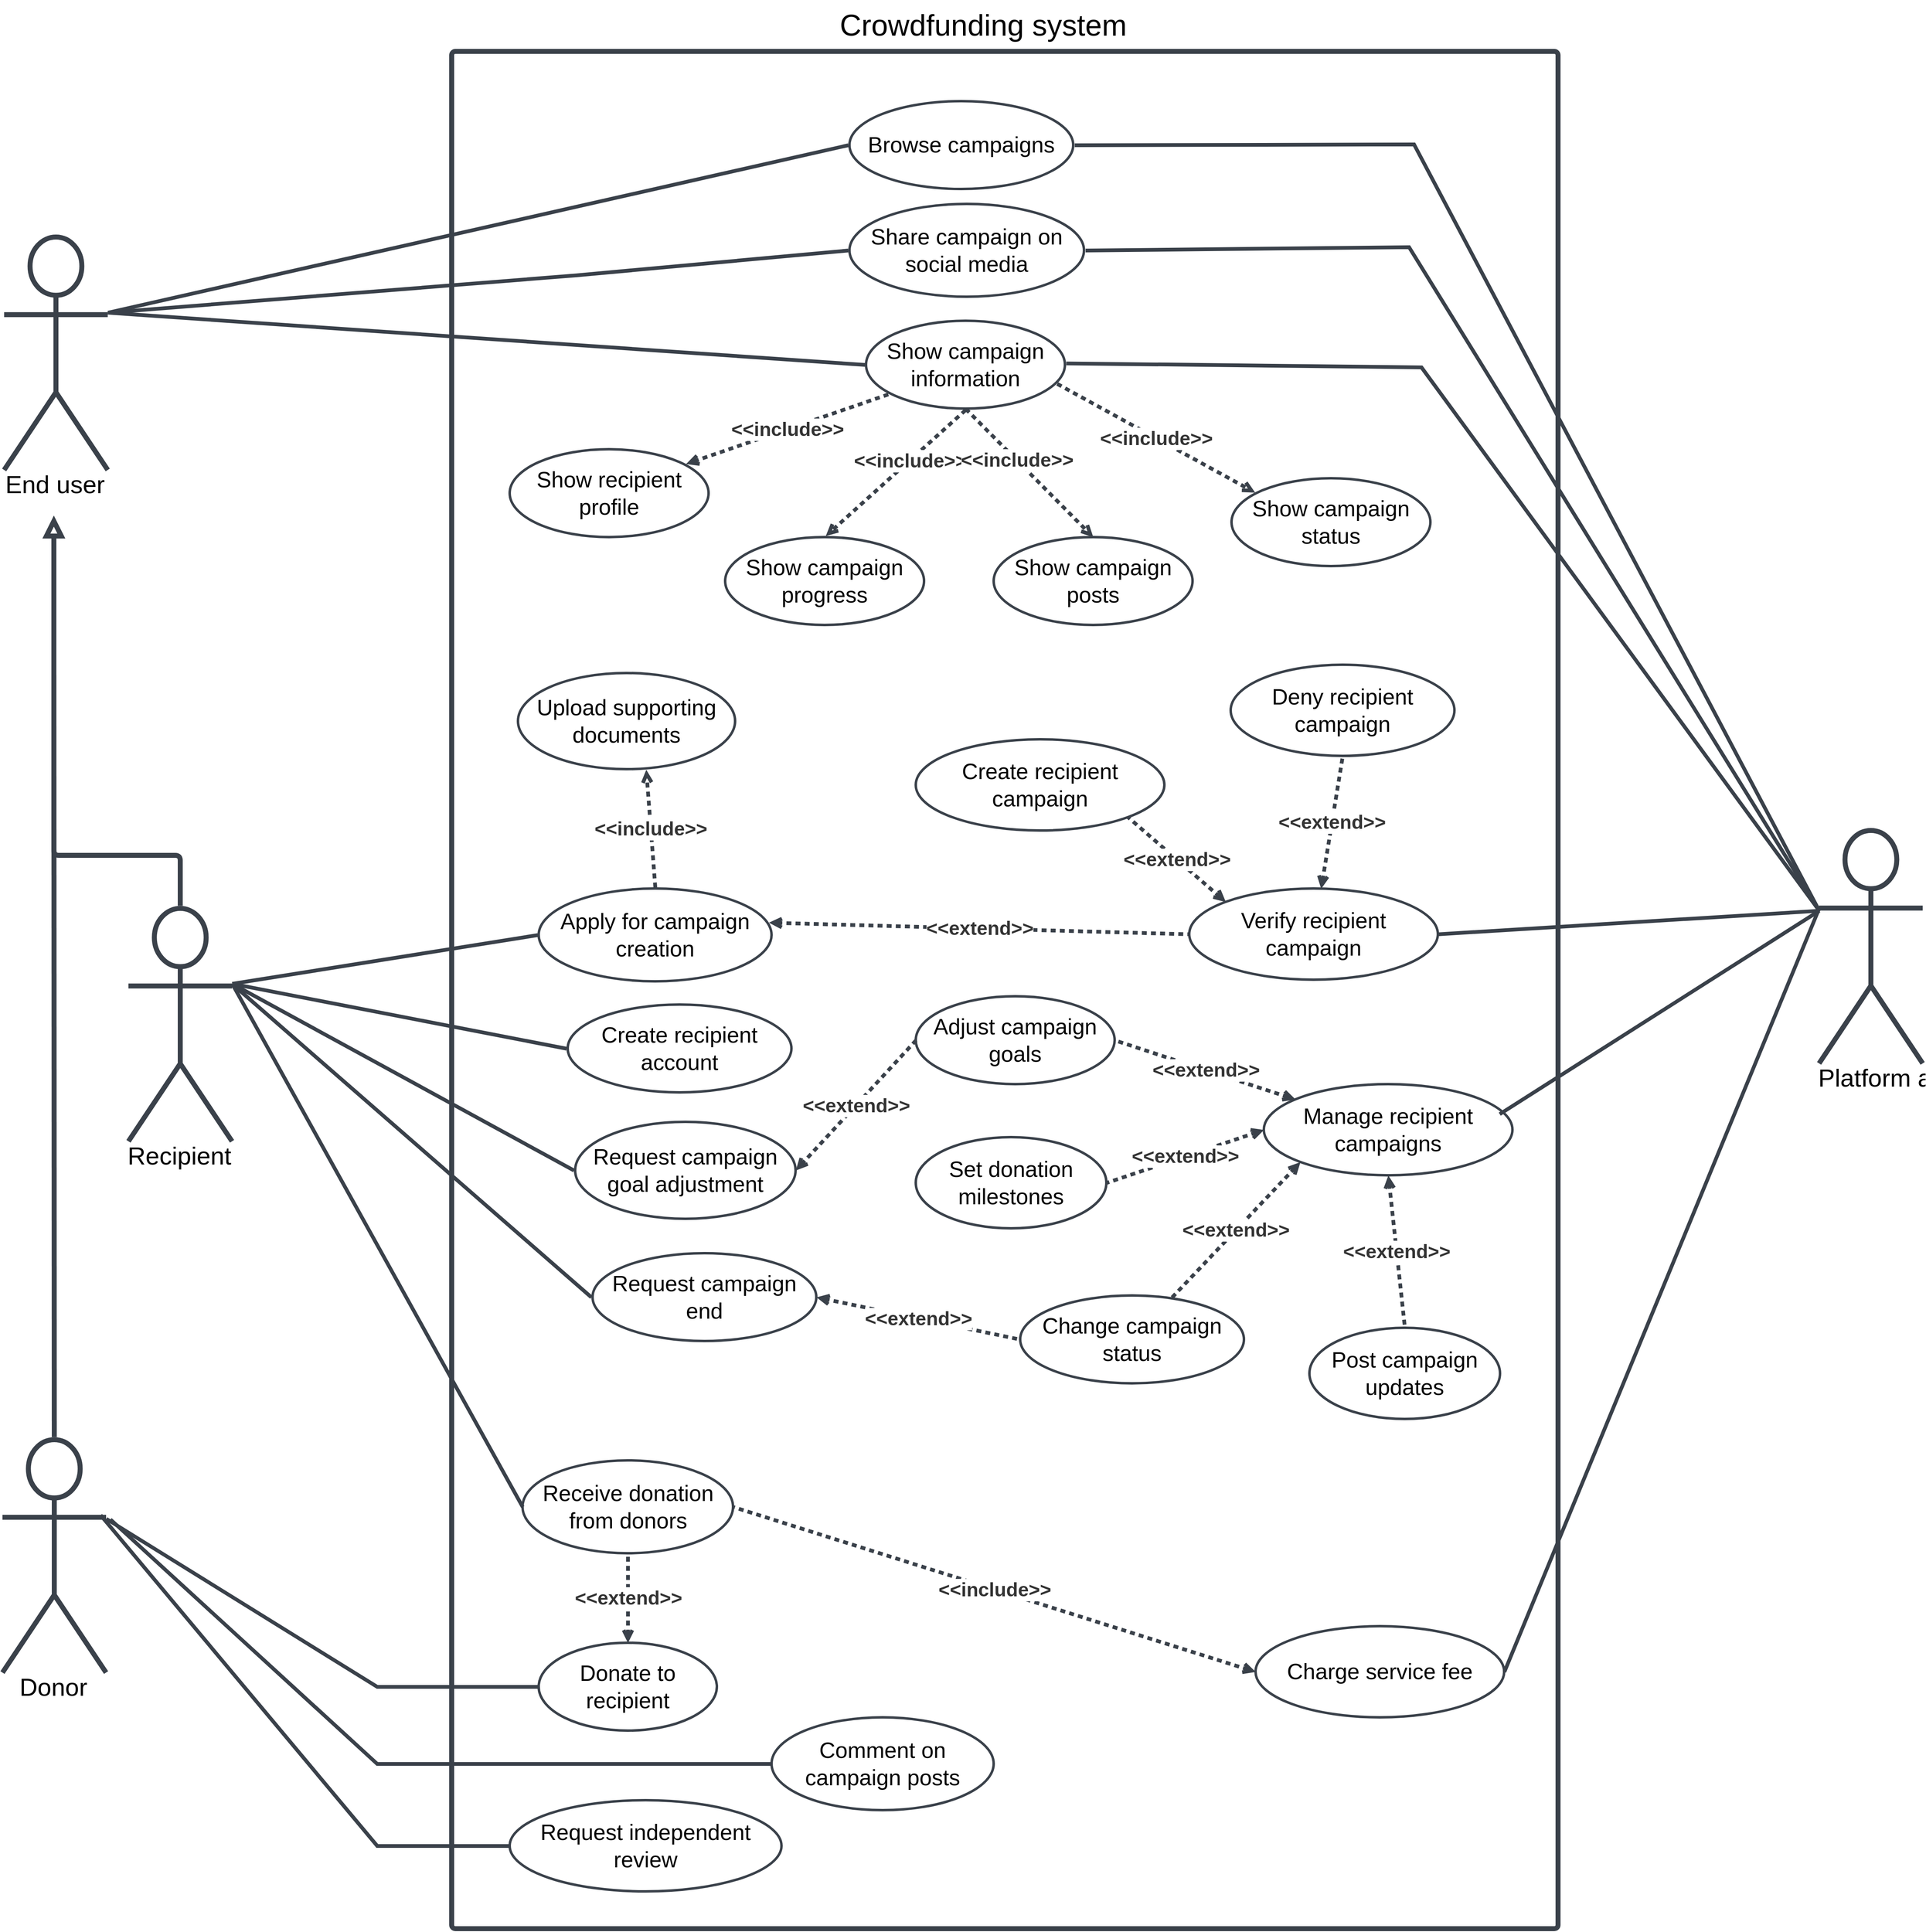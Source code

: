 <mxfile version="25.0.1">
  <diagram name="Page-1" id="mlBt718oroM3iFTO48tE">
    <mxGraphModel dx="2887" dy="5886" grid="1" gridSize="10" guides="1" tooltips="1" connect="1" arrows="1" fold="1" page="1" pageScale="1" pageWidth="850" pageHeight="1100" math="0" shadow="0">
      <root>
        <mxCell id="0" />
        <mxCell id="1" parent="0" />
        <mxCell id="HiohPXEZzKrVTZNAdpPA-4" value="" style="html=1;overflow=block;blockSpacing=1;whiteSpace=wrap;container=1;pointerEvents=0;collapsible=0;recursiveResize=0;fontSize=40;spacing=0;strokeColor=#3a414a;strokeOpacity=100;fillOpacity=0;rounded=1;absoluteArcSize=1;arcSize=9;fillColor=#000000;strokeWidth=6;lucidId=vf_wCN5c-QK1;" parent="1" vertex="1">
          <mxGeometry x="390" y="-2250" width="1335" height="2265" as="geometry" />
        </mxCell>
        <mxCell id="HiohPXEZzKrVTZNAdpPA-26" value="Adjust campaign goals" style="html=1;overflow=block;blockSpacing=1;whiteSpace=wrap;ellipse;fontSize=26.7;spacing=3.8;strokeColor=#3a414a;strokeOpacity=100;fillOpacity=100;rounded=1;absoluteArcSize=1;arcSize=9;fillColor=#ffffff;strokeWidth=3;lucidId=4WexlhnXaa_o;" parent="HiohPXEZzKrVTZNAdpPA-4" vertex="1">
          <mxGeometry x="560" y="1140" width="240" height="106" as="geometry" />
        </mxCell>
        <mxCell id="HiohPXEZzKrVTZNAdpPA-21" value="Apply for campaign creation" style="html=1;overflow=block;blockSpacing=1;whiteSpace=wrap;ellipse;fontSize=26.7;spacing=3.8;strokeColor=#3a414a;strokeOpacity=100;fillOpacity=100;rounded=1;absoluteArcSize=1;arcSize=9;fillColor=#ffffff;strokeWidth=3;lucidId=0UexXaVD-pW4;" parent="HiohPXEZzKrVTZNAdpPA-4" vertex="1">
          <mxGeometry x="105" y="1010" width="281" height="112" as="geometry" />
        </mxCell>
        <mxCell id="HiohPXEZzKrVTZNAdpPA-35" value="" style="html=1;jettySize=18;whiteSpace=wrap;fontSize=13;strokeColor=#3a414a;strokeOpacity=100;dashed=1;fixDash=1;dashPattern=6 5;strokeWidth=4.5;rounded=0;startArrow=open;endArrow=none;exitX=0.988;exitY=0.366;exitPerimeter=0;lucidId=Eqfx6OLwEmcW;entryX=0;entryY=0.5;entryDx=0;entryDy=0;" parent="HiohPXEZzKrVTZNAdpPA-4" source="HiohPXEZzKrVTZNAdpPA-21" target="RDOZD4XtGrTmduCKfG26-4" edge="1">
          <mxGeometry width="100" height="100" relative="1" as="geometry">
            <Array as="points" />
            <mxPoint x="795" y="960" as="targetPoint" />
          </mxGeometry>
        </mxCell>
        <mxCell id="HiohPXEZzKrVTZNAdpPA-36" value="&amp;lt;&amp;lt;extend&amp;gt;&amp;gt;" style="text;html=1;resizable=0;labelBackgroundColor=default;align=center;verticalAlign=middle;fontStyle=1;fontColor=#333333;fontSize=23.3;" parent="HiohPXEZzKrVTZNAdpPA-35" vertex="1">
          <mxGeometry relative="1" as="geometry" />
        </mxCell>
        <mxCell id="HiohPXEZzKrVTZNAdpPA-51" value="Create recipient account" style="html=1;overflow=block;blockSpacing=1;whiteSpace=wrap;ellipse;fontSize=26.7;spacing=3.8;strokeColor=#3a414a;strokeOpacity=100;fillOpacity=100;rounded=1;absoluteArcSize=1;arcSize=9;fillColor=#ffffff;strokeWidth=3;lucidId=fWexwEg0DC2k;" parent="HiohPXEZzKrVTZNAdpPA-4" vertex="1">
          <mxGeometry x="140" y="1150" width="270" height="106" as="geometry" />
        </mxCell>
        <mxCell id="HiohPXEZzKrVTZNAdpPA-90" value="" style="html=1;jettySize=18;whiteSpace=wrap;fontSize=13;strokeColor=#3a414a;strokeOpacity=100;dashed=1;fixDash=1;dashPattern=6 5;strokeWidth=4.5;rounded=0;startArrow=open;endArrow=none;lucidId=Eqfx6OLwEmcW;entryX=1;entryY=0.5;entryDx=0;entryDy=0;" parent="HiohPXEZzKrVTZNAdpPA-4" source="RDOZD4XtGrTmduCKfG26-1" target="HiohPXEZzKrVTZNAdpPA-26" edge="1">
          <mxGeometry width="100" height="100" relative="1" as="geometry">
            <Array as="points" />
            <mxPoint x="820" y="1294" as="sourcePoint" />
            <mxPoint x="720" y="1170" as="targetPoint" />
          </mxGeometry>
        </mxCell>
        <mxCell id="HiohPXEZzKrVTZNAdpPA-91" value="&amp;lt;&amp;lt;extend&amp;gt;&amp;gt;" style="text;html=1;resizable=0;labelBackgroundColor=default;align=center;verticalAlign=middle;fontStyle=1;fontColor=#333333;fontSize=23.3;" parent="HiohPXEZzKrVTZNAdpPA-90" vertex="1">
          <mxGeometry relative="1" as="geometry" />
        </mxCell>
        <mxCell id="HiohPXEZzKrVTZNAdpPA-46" value="Change campaign status" style="html=1;overflow=block;blockSpacing=1;whiteSpace=wrap;ellipse;fontSize=26.7;spacing=3.8;strokeColor=#3a414a;strokeOpacity=100;fillOpacity=100;rounded=1;absoluteArcSize=1;arcSize=9;fillColor=#ffffff;strokeWidth=3;lucidId=~WexgQ6B5ljM;" parent="HiohPXEZzKrVTZNAdpPA-4" vertex="1">
          <mxGeometry x="686" y="1501" width="270" height="106" as="geometry" />
        </mxCell>
        <mxCell id="HiohPXEZzKrVTZNAdpPA-25" value="Request campaign goal adjustment" style="html=1;overflow=block;blockSpacing=1;whiteSpace=wrap;ellipse;fontSize=26.7;spacing=3.8;strokeColor=#3a414a;strokeOpacity=100;fillOpacity=100;rounded=1;absoluteArcSize=1;arcSize=9;fillColor=#ffffff;strokeWidth=3;lucidId=JVex3coAQjmz;" parent="HiohPXEZzKrVTZNAdpPA-4" vertex="1">
          <mxGeometry x="149" y="1291.5" width="266" height="117" as="geometry" />
        </mxCell>
        <mxCell id="HiohPXEZzKrVTZNAdpPA-33" value="Charge service fee" style="html=1;overflow=block;blockSpacing=1;whiteSpace=wrap;ellipse;fontSize=26.7;spacing=3.8;strokeColor=#3a414a;strokeOpacity=100;fillOpacity=100;rounded=1;absoluteArcSize=1;arcSize=9;fillColor=#ffffff;strokeWidth=3;lucidId=BXex4DfeuOG_;" parent="HiohPXEZzKrVTZNAdpPA-4" vertex="1">
          <mxGeometry x="970" y="1900" width="300" height="110" as="geometry" />
        </mxCell>
        <mxCell id="HiohPXEZzKrVTZNAdpPA-98" value="" style="html=1;jettySize=18;whiteSpace=wrap;fontSize=13;strokeColor=#3a414a;strokeOpacity=100;dashed=1;fixDash=1;dashPattern=6 5;strokeWidth=4.5;rounded=0;startArrow=open;endArrow=none;lucidId=Eqfx6OLwEmcW;entryX=0;entryY=0.5;entryDx=0;entryDy=0;exitX=1;exitY=0.5;exitDx=0;exitDy=0;" parent="HiohPXEZzKrVTZNAdpPA-4" source="HiohPXEZzKrVTZNAdpPA-25" target="HiohPXEZzKrVTZNAdpPA-26" edge="1">
          <mxGeometry width="100" height="100" relative="1" as="geometry">
            <Array as="points" />
            <mxPoint x="550" y="1340" as="sourcePoint" />
            <mxPoint x="450" y="1191" as="targetPoint" />
          </mxGeometry>
        </mxCell>
        <mxCell id="HiohPXEZzKrVTZNAdpPA-99" value="&amp;lt;&amp;lt;extend&amp;gt;&amp;gt;" style="text;html=1;resizable=0;labelBackgroundColor=default;align=center;verticalAlign=middle;fontStyle=1;fontColor=#333333;fontSize=23.3;" parent="HiohPXEZzKrVTZNAdpPA-98" vertex="1">
          <mxGeometry relative="1" as="geometry" />
        </mxCell>
        <mxCell id="HiohPXEZzKrVTZNAdpPA-100" value="" style="html=1;jettySize=18;whiteSpace=wrap;fontSize=13;strokeColor=#3a414a;strokeOpacity=100;dashed=1;fixDash=1;dashPattern=6 5;strokeWidth=4.5;rounded=0;startArrow=open;endArrow=none;lucidId=Eqfx6OLwEmcW;exitX=0;exitY=1;exitDx=0;exitDy=0;" parent="HiohPXEZzKrVTZNAdpPA-4" source="RDOZD4XtGrTmduCKfG26-1" target="HiohPXEZzKrVTZNAdpPA-46" edge="1">
          <mxGeometry width="100" height="100" relative="1" as="geometry">
            <Array as="points" />
            <mxPoint x="1033.377" y="1416" as="sourcePoint" />
            <mxPoint x="1090" y="1443" as="targetPoint" />
          </mxGeometry>
        </mxCell>
        <mxCell id="HiohPXEZzKrVTZNAdpPA-101" value="&amp;lt;&amp;lt;extend&amp;gt;&amp;gt;" style="text;html=1;resizable=0;labelBackgroundColor=default;align=center;verticalAlign=middle;fontStyle=1;fontColor=#333333;fontSize=23.3;" parent="HiohPXEZzKrVTZNAdpPA-100" vertex="1">
          <mxGeometry relative="1" as="geometry" />
        </mxCell>
        <mxCell id="HiohPXEZzKrVTZNAdpPA-24" value="&lt;div&gt;Request campaign end&lt;/div&gt;" style="html=1;overflow=block;blockSpacing=1;whiteSpace=wrap;ellipse;fontSize=26.7;spacing=3.8;strokeColor=#3a414a;strokeOpacity=100;fillOpacity=100;rounded=1;absoluteArcSize=1;arcSize=9;fillColor=#ffffff;strokeWidth=3;lucidId=DVextrXxHXS6;" parent="HiohPXEZzKrVTZNAdpPA-4" vertex="1">
          <mxGeometry x="170" y="1450" width="270" height="106" as="geometry" />
        </mxCell>
        <mxCell id="HiohPXEZzKrVTZNAdpPA-102" value="" style="html=1;jettySize=18;whiteSpace=wrap;fontSize=13;strokeColor=#3a414a;strokeOpacity=100;dashed=1;fixDash=1;dashPattern=6 5;strokeWidth=4.5;rounded=0;startArrow=open;endArrow=none;lucidId=Eqfx6OLwEmcW;entryX=0;entryY=0.5;entryDx=0;entryDy=0;exitX=1;exitY=0.5;exitDx=0;exitDy=0;" parent="HiohPXEZzKrVTZNAdpPA-4" source="HiohPXEZzKrVTZNAdpPA-24" target="HiohPXEZzKrVTZNAdpPA-46" edge="1">
          <mxGeometry width="100" height="100" relative="1" as="geometry">
            <Array as="points" />
            <mxPoint x="620" y="1449" as="sourcePoint" />
            <mxPoint x="520" y="1300" as="targetPoint" />
          </mxGeometry>
        </mxCell>
        <mxCell id="HiohPXEZzKrVTZNAdpPA-103" value="&amp;lt;&amp;lt;extend&amp;gt;&amp;gt;" style="text;html=1;resizable=0;labelBackgroundColor=default;align=center;verticalAlign=middle;fontStyle=1;fontColor=#333333;fontSize=23.3;" parent="HiohPXEZzKrVTZNAdpPA-102" vertex="1">
          <mxGeometry relative="1" as="geometry" />
        </mxCell>
        <mxCell id="HiohPXEZzKrVTZNAdpPA-17" value="Donate to recipient" style="html=1;overflow=block;blockSpacing=1;whiteSpace=wrap;ellipse;fontSize=26.7;spacing=3.8;strokeColor=#3a414a;strokeOpacity=100;fillOpacity=100;rounded=1;absoluteArcSize=1;arcSize=9;fillColor=#ffffff;strokeWidth=3;lucidId=4Texdm8H9AnI;" parent="HiohPXEZzKrVTZNAdpPA-4" vertex="1">
          <mxGeometry x="105" y="1920" width="215" height="106" as="geometry" />
        </mxCell>
        <mxCell id="HiohPXEZzKrVTZNAdpPA-19" value="Comment on campaign posts" style="html=1;overflow=block;blockSpacing=1;whiteSpace=wrap;ellipse;fontSize=26.7;spacing=3.8;strokeColor=#3a414a;strokeOpacity=100;fillOpacity=100;rounded=1;absoluteArcSize=1;arcSize=9;fillColor=#ffffff;strokeWidth=3;lucidId=zUexXdhNdHcf;" parent="HiohPXEZzKrVTZNAdpPA-4" vertex="1">
          <mxGeometry x="386" y="2010" width="268" height="112" as="geometry" />
        </mxCell>
        <mxCell id="HiohPXEZzKrVTZNAdpPA-23" value="Receive donation from donors" style="html=1;overflow=block;blockSpacing=1;whiteSpace=wrap;ellipse;fontSize=26.7;spacing=3.8;strokeColor=#3a414a;strokeOpacity=100;fillOpacity=100;rounded=1;absoluteArcSize=1;arcSize=9;fillColor=#ffffff;strokeWidth=3;lucidId=tVexphC~EU-E;" parent="HiohPXEZzKrVTZNAdpPA-4" vertex="1">
          <mxGeometry x="85.5" y="1700" width="254" height="112" as="geometry" />
        </mxCell>
        <mxCell id="HiohPXEZzKrVTZNAdpPA-18" value="Request independent review" style="html=1;overflow=block;blockSpacing=1;whiteSpace=wrap;ellipse;fontSize=26.7;spacing=3.8;strokeColor=#3a414a;strokeOpacity=100;fillOpacity=100;rounded=1;absoluteArcSize=1;arcSize=9;fillColor=#ffffff;strokeWidth=3;lucidId=.Texs.fYdxS4;" parent="HiohPXEZzKrVTZNAdpPA-4" vertex="1">
          <mxGeometry x="70" y="2110" width="328" height="110" as="geometry" />
        </mxCell>
        <mxCell id="HiohPXEZzKrVTZNAdpPA-107" value="" style="html=1;jettySize=18;whiteSpace=wrap;fontSize=13;strokeColor=#3a414a;strokeOpacity=100;dashed=1;fixDash=1;dashPattern=6 5;strokeWidth=4.5;rounded=0;startArrow=open;endArrow=none;lucidId=Eqfx6OLwEmcW;entryX=1;entryY=0.5;entryDx=0;entryDy=0;exitX=0;exitY=0.5;exitDx=0;exitDy=0;" parent="HiohPXEZzKrVTZNAdpPA-4" source="HiohPXEZzKrVTZNAdpPA-33" target="HiohPXEZzKrVTZNAdpPA-23" edge="1">
          <mxGeometry width="100" height="100" relative="1" as="geometry">
            <Array as="points" />
            <mxPoint x="542.5" y="1600" as="sourcePoint" />
            <mxPoint x="792.5" y="1640" as="targetPoint" />
          </mxGeometry>
        </mxCell>
        <mxCell id="HiohPXEZzKrVTZNAdpPA-108" value="&amp;lt;&amp;lt;include&amp;gt;&amp;gt;" style="text;html=1;resizable=0;labelBackgroundColor=default;align=center;verticalAlign=middle;fontStyle=1;fontColor=#333333;fontSize=23.3;" parent="HiohPXEZzKrVTZNAdpPA-107" vertex="1">
          <mxGeometry relative="1" as="geometry" />
        </mxCell>
        <mxCell id="rKG8uQmGzCBM0LeLfwrZ-1" value="" style="html=1;jettySize=18;whiteSpace=wrap;fontSize=13;strokeColor=#3a414a;strokeOpacity=100;dashed=1;fixDash=1;dashPattern=6 5;strokeWidth=4.5;rounded=0;startArrow=open;endArrow=none;lucidId=Eqfx6OLwEmcW;entryX=0.5;entryY=1;entryDx=0;entryDy=0;exitX=0.5;exitY=0;exitDx=0;exitDy=0;" parent="HiohPXEZzKrVTZNAdpPA-4" source="HiohPXEZzKrVTZNAdpPA-17" edge="1" target="HiohPXEZzKrVTZNAdpPA-23">
          <mxGeometry width="100" height="100" relative="1" as="geometry">
            <Array as="points" />
            <mxPoint x="780" y="1852" as="sourcePoint" />
            <mxPoint x="330" y="1712" as="targetPoint" />
          </mxGeometry>
        </mxCell>
        <mxCell id="rKG8uQmGzCBM0LeLfwrZ-2" value="&amp;lt;&amp;lt;extend&amp;gt;&amp;gt;" style="text;html=1;resizable=0;labelBackgroundColor=default;align=center;verticalAlign=middle;fontStyle=1;fontColor=#333333;fontSize=23.3;" parent="rKG8uQmGzCBM0LeLfwrZ-1" vertex="1">
          <mxGeometry relative="1" as="geometry" />
        </mxCell>
        <mxCell id="HiohPXEZzKrVTZNAdpPA-20" value="Upload supporting documents" style="html=1;overflow=block;blockSpacing=1;whiteSpace=wrap;ellipse;fontSize=26.7;spacing=3.8;strokeColor=#3a414a;strokeOpacity=100;fillOpacity=100;rounded=1;absoluteArcSize=1;arcSize=9;fillColor=#ffffff;strokeWidth=3;lucidId=eVexJs67D4Do;" parent="HiohPXEZzKrVTZNAdpPA-4" vertex="1">
          <mxGeometry x="80" y="750" width="262" height="116" as="geometry" />
        </mxCell>
        <mxCell id="HiohPXEZzKrVTZNAdpPA-49" value="" style="html=1;jettySize=18;whiteSpace=wrap;fontSize=13;strokeColor=#3a414a;strokeOpacity=100;dashed=1;fixDash=1;dashPattern=6 5;strokeWidth=4.5;rounded=0;startArrow=none;endArrow=open;exitX=0.5;exitY=-0.013;exitPerimeter=0;entryX=0.59;entryY=1.004;entryPerimeter=0;lucidId=FhfxlN3~v_2n;" parent="HiohPXEZzKrVTZNAdpPA-4" source="HiohPXEZzKrVTZNAdpPA-21" target="HiohPXEZzKrVTZNAdpPA-20" edge="1">
          <mxGeometry width="100" height="100" relative="1" as="geometry">
            <Array as="points" />
          </mxGeometry>
        </mxCell>
        <mxCell id="HiohPXEZzKrVTZNAdpPA-50" value="&amp;lt;&amp;lt;include&amp;gt;&amp;gt;" style="text;html=1;resizable=0;labelBackgroundColor=default;align=center;verticalAlign=middle;fontStyle=1;fontColor=#333333;fontSize=23.3;" parent="HiohPXEZzKrVTZNAdpPA-49" vertex="1">
          <mxGeometry relative="1" as="geometry" />
        </mxCell>
        <mxCell id="RDOZD4XtGrTmduCKfG26-1" value="Manage recipient campaigns" style="html=1;overflow=block;blockSpacing=1;whiteSpace=wrap;ellipse;fontSize=26.7;spacing=3.8;strokeColor=#3a414a;strokeOpacity=100;fillOpacity=100;rounded=1;absoluteArcSize=1;arcSize=9;fillColor=#ffffff;strokeWidth=3;lucidId=BXex4DfeuOG_;" vertex="1" parent="HiohPXEZzKrVTZNAdpPA-4">
          <mxGeometry x="980" y="1246" width="300" height="110" as="geometry" />
        </mxCell>
        <mxCell id="RDOZD4XtGrTmduCKfG26-3" value="Post campaign updates" style="html=1;overflow=block;blockSpacing=1;whiteSpace=wrap;ellipse;fontSize=26.7;spacing=3.8;strokeColor=#3a414a;strokeOpacity=100;fillOpacity=100;rounded=1;absoluteArcSize=1;arcSize=9;fillColor=#ffffff;strokeWidth=3;lucidId=BXex4DfeuOG_;" vertex="1" parent="HiohPXEZzKrVTZNAdpPA-4">
          <mxGeometry x="1035" y="1540" width="230" height="110" as="geometry" />
        </mxCell>
        <mxCell id="RDOZD4XtGrTmduCKfG26-2" value="Set donation milestones" style="html=1;overflow=block;blockSpacing=1;whiteSpace=wrap;ellipse;fontSize=26.7;spacing=3.8;strokeColor=#3a414a;strokeOpacity=100;fillOpacity=100;rounded=1;absoluteArcSize=1;arcSize=9;fillColor=#ffffff;strokeWidth=3;lucidId=BXex4DfeuOG_;" vertex="1" parent="HiohPXEZzKrVTZNAdpPA-4">
          <mxGeometry x="560" y="1310" width="230" height="110" as="geometry" />
        </mxCell>
        <mxCell id="RDOZD4XtGrTmduCKfG26-7" value="" style="html=1;jettySize=18;whiteSpace=wrap;fontSize=13;strokeColor=#3a414a;strokeOpacity=100;dashed=1;fixDash=1;dashPattern=6 5;strokeWidth=4.5;rounded=0;startArrow=open;endArrow=none;lucidId=Eqfx6OLwEmcW;entryX=1;entryY=0.5;entryDx=0;entryDy=0;exitX=0;exitY=0.5;exitDx=0;exitDy=0;" edge="1" parent="HiohPXEZzKrVTZNAdpPA-4" source="RDOZD4XtGrTmduCKfG26-1" target="RDOZD4XtGrTmduCKfG26-2">
          <mxGeometry width="100" height="100" relative="1" as="geometry">
            <Array as="points" />
            <mxPoint x="967" y="1366" as="sourcePoint" />
            <mxPoint x="720" y="1230" as="targetPoint" />
          </mxGeometry>
        </mxCell>
        <mxCell id="RDOZD4XtGrTmduCKfG26-8" value="&amp;lt;&amp;lt;extend&amp;gt;&amp;gt;" style="text;html=1;resizable=0;labelBackgroundColor=default;align=center;verticalAlign=middle;fontStyle=1;fontColor=#333333;fontSize=23.3;" vertex="1" parent="RDOZD4XtGrTmduCKfG26-7">
          <mxGeometry relative="1" as="geometry" />
        </mxCell>
        <mxCell id="RDOZD4XtGrTmduCKfG26-4" value="Verify recipient campaign " style="html=1;overflow=block;blockSpacing=1;whiteSpace=wrap;ellipse;fontSize=26.7;spacing=3.8;strokeColor=#3a414a;strokeOpacity=100;fillOpacity=100;rounded=1;absoluteArcSize=1;arcSize=9;fillColor=#ffffff;strokeWidth=3;lucidId=BXex4DfeuOG_;" vertex="1" parent="HiohPXEZzKrVTZNAdpPA-4">
          <mxGeometry x="890" y="1010" width="300" height="110" as="geometry" />
        </mxCell>
        <mxCell id="RDOZD4XtGrTmduCKfG26-6" value="Deny recipient campaign" style="html=1;overflow=block;blockSpacing=1;whiteSpace=wrap;ellipse;fontSize=26.7;spacing=3.8;strokeColor=#3a414a;strokeOpacity=100;fillOpacity=100;rounded=1;absoluteArcSize=1;arcSize=9;fillColor=#ffffff;strokeWidth=3;lucidId=BXex4DfeuOG_;" vertex="1" parent="HiohPXEZzKrVTZNAdpPA-4">
          <mxGeometry x="940" y="740" width="270" height="110" as="geometry" />
        </mxCell>
        <mxCell id="RDOZD4XtGrTmduCKfG26-5" value="Create recipient campaign" style="html=1;overflow=block;blockSpacing=1;whiteSpace=wrap;ellipse;fontSize=26.7;spacing=3.8;strokeColor=#3a414a;strokeOpacity=100;fillOpacity=100;rounded=1;absoluteArcSize=1;arcSize=9;fillColor=#ffffff;strokeWidth=3;lucidId=BXex4DfeuOG_;" vertex="1" parent="HiohPXEZzKrVTZNAdpPA-4">
          <mxGeometry x="560" y="830" width="300" height="110" as="geometry" />
        </mxCell>
        <mxCell id="RDOZD4XtGrTmduCKfG26-9" value="" style="html=1;jettySize=18;whiteSpace=wrap;fontSize=13;strokeColor=#3a414a;strokeOpacity=100;dashed=1;fixDash=1;dashPattern=6 5;strokeWidth=4.5;rounded=0;startArrow=open;endArrow=none;lucidId=Eqfx6OLwEmcW;entryX=0.5;entryY=1;entryDx=0;entryDy=0;" edge="1" parent="HiohPXEZzKrVTZNAdpPA-4" source="RDOZD4XtGrTmduCKfG26-4" target="RDOZD4XtGrTmduCKfG26-6">
          <mxGeometry width="100" height="100" relative="1" as="geometry">
            <Array as="points" />
            <mxPoint x="1263.5" y="986" as="sourcePoint" />
            <mxPoint x="1016.5" y="850" as="targetPoint" />
          </mxGeometry>
        </mxCell>
        <mxCell id="RDOZD4XtGrTmduCKfG26-10" value="&amp;lt;&amp;lt;extend&amp;gt;&amp;gt;" style="text;html=1;resizable=0;labelBackgroundColor=default;align=center;verticalAlign=middle;fontStyle=1;fontColor=#333333;fontSize=23.3;" vertex="1" parent="RDOZD4XtGrTmduCKfG26-9">
          <mxGeometry relative="1" as="geometry" />
        </mxCell>
        <mxCell id="RDOZD4XtGrTmduCKfG26-11" value="" style="html=1;jettySize=18;whiteSpace=wrap;fontSize=13;strokeColor=#3a414a;strokeOpacity=100;dashed=1;fixDash=1;dashPattern=6 5;strokeWidth=4.5;rounded=0;startArrow=open;endArrow=none;lucidId=Eqfx6OLwEmcW;entryX=1;entryY=1;entryDx=0;entryDy=0;exitX=0;exitY=0;exitDx=0;exitDy=0;" edge="1" parent="HiohPXEZzKrVTZNAdpPA-4" source="RDOZD4XtGrTmduCKfG26-4" target="RDOZD4XtGrTmduCKfG26-5">
          <mxGeometry width="100" height="100" relative="1" as="geometry">
            <Array as="points" />
            <mxPoint x="950" y="1040" as="sourcePoint" />
            <mxPoint x="723" y="930" as="targetPoint" />
          </mxGeometry>
        </mxCell>
        <mxCell id="RDOZD4XtGrTmduCKfG26-12" value="&amp;lt;&amp;lt;extend&amp;gt;&amp;gt;" style="text;html=1;resizable=0;labelBackgroundColor=default;align=center;verticalAlign=middle;fontStyle=1;fontColor=#333333;fontSize=23.3;" vertex="1" parent="RDOZD4XtGrTmduCKfG26-11">
          <mxGeometry relative="1" as="geometry" />
        </mxCell>
        <mxCell id="RDOZD4XtGrTmduCKfG26-13" value="" style="html=1;jettySize=18;whiteSpace=wrap;fontSize=13;strokeColor=#3a414a;strokeOpacity=100;dashed=1;fixDash=1;dashPattern=6 5;strokeWidth=4.5;rounded=0;startArrow=open;endArrow=none;lucidId=Eqfx6OLwEmcW;entryX=0.5;entryY=0;entryDx=0;entryDy=0;exitX=0.5;exitY=1;exitDx=0;exitDy=0;" edge="1" parent="HiohPXEZzKrVTZNAdpPA-4" source="RDOZD4XtGrTmduCKfG26-1" target="RDOZD4XtGrTmduCKfG26-3">
          <mxGeometry width="100" height="100" relative="1" as="geometry">
            <Array as="points" />
            <mxPoint x="1347" y="1546" as="sourcePoint" />
            <mxPoint x="1100" y="1410" as="targetPoint" />
          </mxGeometry>
        </mxCell>
        <mxCell id="RDOZD4XtGrTmduCKfG26-14" value="&amp;lt;&amp;lt;extend&amp;gt;&amp;gt;" style="text;html=1;resizable=0;labelBackgroundColor=default;align=center;verticalAlign=middle;fontStyle=1;fontColor=#333333;fontSize=23.3;" vertex="1" parent="RDOZD4XtGrTmduCKfG26-13">
          <mxGeometry relative="1" as="geometry" />
        </mxCell>
        <mxCell id="HiohPXEZzKrVTZNAdpPA-15" value="Show campaign posts" style="html=1;overflow=block;blockSpacing=1;whiteSpace=wrap;ellipse;fontSize=26.7;spacing=3.8;strokeColor=#3a414a;strokeOpacity=100;fillOpacity=100;rounded=1;absoluteArcSize=1;arcSize=9;fillColor=#ffffff;strokeWidth=3;lucidId=YTexepDSHCRV;" parent="HiohPXEZzKrVTZNAdpPA-4" vertex="1">
          <mxGeometry x="654" y="586" width="240" height="106" as="geometry" />
        </mxCell>
        <mxCell id="HiohPXEZzKrVTZNAdpPA-13" value="Show campaign information" style="html=1;overflow=block;blockSpacing=1;whiteSpace=wrap;ellipse;fontSize=26.7;spacing=3.8;strokeColor=#3a414a;strokeOpacity=100;fillOpacity=100;rounded=1;absoluteArcSize=1;arcSize=9;fillColor=#ffffff;strokeWidth=3;lucidId=aTexgPc8F~-.;" parent="HiohPXEZzKrVTZNAdpPA-4" vertex="1">
          <mxGeometry x="500" y="325" width="240" height="106" as="geometry" />
        </mxCell>
        <mxCell id="HiohPXEZzKrVTZNAdpPA-11" value="Show recipient profile" style="html=1;overflow=block;blockSpacing=1;whiteSpace=wrap;ellipse;fontSize=26.7;spacing=3.8;strokeColor=#3a414a;strokeOpacity=100;fillOpacity=100;rounded=1;absoluteArcSize=1;arcSize=9;fillColor=#ffffff;strokeWidth=3;lucidId=6SexBu3tWps7;" parent="HiohPXEZzKrVTZNAdpPA-4" vertex="1">
          <mxGeometry x="70" y="480" width="240" height="106" as="geometry" />
        </mxCell>
        <mxCell id="HiohPXEZzKrVTZNAdpPA-38" value="" style="html=1;jettySize=18;whiteSpace=wrap;fontSize=13;strokeColor=#3a414a;strokeOpacity=100;dashed=1;fixDash=1;dashPattern=6 5;strokeWidth=4.5;rounded=0;startArrow=open;endArrow=none;exitX=0.886;exitY=0.166;exitPerimeter=0;entryX=0.114;entryY=0.834;entryPerimeter=0;lucidId=jefxJcGTCwgm;" parent="HiohPXEZzKrVTZNAdpPA-4" source="HiohPXEZzKrVTZNAdpPA-11" target="HiohPXEZzKrVTZNAdpPA-13" edge="1">
          <mxGeometry width="100" height="100" relative="1" as="geometry">
            <Array as="points" />
          </mxGeometry>
        </mxCell>
        <mxCell id="HiohPXEZzKrVTZNAdpPA-39" value="&amp;lt;&amp;lt;include&amp;gt;&amp;gt;" style="text;html=1;resizable=0;labelBackgroundColor=default;align=center;verticalAlign=middle;fontStyle=1;fontColor=#333333;fontSize=23.3;" parent="HiohPXEZzKrVTZNAdpPA-38" vertex="1">
          <mxGeometry relative="1" as="geometry" />
        </mxCell>
        <mxCell id="HiohPXEZzKrVTZNAdpPA-14" value="Show campaign progress" style="html=1;overflow=block;blockSpacing=1;whiteSpace=wrap;ellipse;fontSize=26.7;spacing=3.8;strokeColor=#3a414a;strokeOpacity=100;fillOpacity=100;rounded=1;absoluteArcSize=1;arcSize=9;fillColor=#ffffff;strokeWidth=3;lucidId=QTex37GyY0kg;" parent="HiohPXEZzKrVTZNAdpPA-4" vertex="1">
          <mxGeometry x="330" y="586" width="240" height="106" as="geometry" />
        </mxCell>
        <mxCell id="HiohPXEZzKrVTZNAdpPA-28" value="" style="html=1;jettySize=18;whiteSpace=wrap;fontSize=13;strokeColor=#3a414a;strokeOpacity=100;dashed=1;fixDash=1;dashPattern=6 5;strokeWidth=4.5;rounded=0;startArrow=none;endArrow=open;exitX=0.5;exitY=1.014;exitPerimeter=0;entryX=0.505;entryY=-0.014;entryPerimeter=0;lucidId=Aefx_fE5Exag;" parent="HiohPXEZzKrVTZNAdpPA-4" source="HiohPXEZzKrVTZNAdpPA-13" target="HiohPXEZzKrVTZNAdpPA-14" edge="1">
          <mxGeometry width="100" height="100" relative="1" as="geometry">
            <Array as="points" />
          </mxGeometry>
        </mxCell>
        <mxCell id="HiohPXEZzKrVTZNAdpPA-29" value="&amp;lt;&amp;lt;include&amp;gt;&amp;gt;" style="text;html=1;resizable=0;labelBackgroundColor=default;align=center;verticalAlign=middle;fontStyle=1;fontColor=#333333;fontSize=23.3;" parent="HiohPXEZzKrVTZNAdpPA-28" vertex="1">
          <mxGeometry x="-0.2" relative="1" as="geometry" />
        </mxCell>
        <mxCell id="HiohPXEZzKrVTZNAdpPA-62" value="Show campaign status" style="html=1;overflow=block;blockSpacing=1;whiteSpace=wrap;ellipse;fontSize=26.7;spacing=3.8;strokeColor=#3a414a;strokeOpacity=100;fillOpacity=100;rounded=1;absoluteArcSize=1;arcSize=9;fillColor=#ffffff;strokeWidth=3;lucidId=f.cxHld_2hPu;" parent="HiohPXEZzKrVTZNAdpPA-4" vertex="1">
          <mxGeometry x="941" y="515" width="240" height="106" as="geometry" />
        </mxCell>
        <mxCell id="HiohPXEZzKrVTZNAdpPA-30" value="" style="html=1;jettySize=18;whiteSpace=wrap;fontSize=13;strokeColor=#3a414a;strokeOpacity=100;dashed=1;fixDash=1;dashPattern=6 5;strokeWidth=4.5;rounded=0;startArrow=none;endArrow=open;exitX=0.96;exitY=0.716;exitPerimeter=0;entryX=0.118;entryY=0.161;entryPerimeter=0;lucidId=GefxCds84t1~;" parent="HiohPXEZzKrVTZNAdpPA-4" source="HiohPXEZzKrVTZNAdpPA-13" target="HiohPXEZzKrVTZNAdpPA-62" edge="1">
          <mxGeometry width="100" height="100" relative="1" as="geometry">
            <Array as="points" />
          </mxGeometry>
        </mxCell>
        <mxCell id="HiohPXEZzKrVTZNAdpPA-31" value="&amp;lt;&amp;lt;include&amp;gt;&amp;gt;" style="text;html=1;resizable=0;labelBackgroundColor=default;align=center;verticalAlign=middle;fontStyle=1;fontColor=#333333;fontSize=23.3;" parent="HiohPXEZzKrVTZNAdpPA-30" vertex="1">
          <mxGeometry relative="1" as="geometry" />
        </mxCell>
        <mxCell id="RDOZD4XtGrTmduCKfG26-18" value="" style="html=1;jettySize=18;whiteSpace=wrap;fontSize=13;strokeColor=#3a414a;strokeOpacity=100;dashed=1;fixDash=1;dashPattern=6 5;strokeWidth=4.5;rounded=0;startArrow=none;endArrow=open;exitX=0.5;exitY=1;entryX=0.5;entryY=0;lucidId=Aefx_fE5Exag;exitDx=0;exitDy=0;entryDx=0;entryDy=0;" edge="1" parent="HiohPXEZzKrVTZNAdpPA-4" source="HiohPXEZzKrVTZNAdpPA-13" target="HiohPXEZzKrVTZNAdpPA-15">
          <mxGeometry width="100" height="100" relative="1" as="geometry">
            <Array as="points" />
            <mxPoint x="630" y="442" as="sourcePoint" />
            <mxPoint x="461" y="595" as="targetPoint" />
          </mxGeometry>
        </mxCell>
        <mxCell id="RDOZD4XtGrTmduCKfG26-19" value="&amp;lt;&amp;lt;include&amp;gt;&amp;gt;" style="text;html=1;resizable=0;labelBackgroundColor=default;align=center;verticalAlign=middle;fontStyle=1;fontColor=#333333;fontSize=23.3;" vertex="1" parent="RDOZD4XtGrTmduCKfG26-18">
          <mxGeometry x="-0.2" relative="1" as="geometry" />
        </mxCell>
        <mxCell id="HiohPXEZzKrVTZNAdpPA-5" value="Platform administrator" style="html=1;overflow=block;blockSpacing=1;shape=umlActor;labelPosition=center;verticalLabelPosition=bottom;verticalAlign=top;whiteSpace=nowrap;fontSize=30;spacing=0;strokeColor=#3a414a;strokeOpacity=100;fillOpacity=100;rounded=1;absoluteArcSize=1;arcSize=9;fillColor=#ffffff;strokeWidth=6;lucidId=1g_wy9wUcL76;" parent="1" vertex="1">
          <mxGeometry x="2040" y="-1310" width="125" height="281" as="geometry" />
        </mxCell>
        <mxCell id="HiohPXEZzKrVTZNAdpPA-6" value="End user" style="html=1;overflow=block;blockSpacing=1;shape=umlActor;labelPosition=center;verticalLabelPosition=bottom;verticalAlign=top;whiteSpace=nowrap;fontSize=30;spacing=0;strokeColor=#3a414a;strokeOpacity=100;fillOpacity=100;rounded=1;absoluteArcSize=1;arcSize=9;fillColor=#ffffff;strokeWidth=6;lucidId=Dh_w0z_cWkao;" parent="1" vertex="1">
          <mxGeometry x="-150" y="-2026" width="125" height="281" as="geometry" />
        </mxCell>
        <mxCell id="HiohPXEZzKrVTZNAdpPA-7" value="Donor" style="html=1;overflow=block;blockSpacing=1;shape=umlActor;labelPosition=center;verticalLabelPosition=bottom;verticalAlign=top;whiteSpace=nowrap;fontSize=30;spacing=0;strokeColor=#3a414a;strokeOpacity=100;fillOpacity=100;rounded=1;absoluteArcSize=1;arcSize=9;fillColor=#ffffff;strokeWidth=6;lucidId=Gh_wR6H7Idtn;" parent="1" vertex="1">
          <mxGeometry x="-152" y="-575" width="125" height="281" as="geometry" />
        </mxCell>
        <mxCell id="HiohPXEZzKrVTZNAdpPA-8" value="Recipient" style="html=1;overflow=block;blockSpacing=1;shape=umlActor;labelPosition=center;verticalLabelPosition=bottom;verticalAlign=top;whiteSpace=nowrap;fontSize=30;spacing=0;strokeColor=#3a414a;strokeOpacity=100;fillOpacity=100;rounded=1;absoluteArcSize=1;arcSize=9;fillColor=#ffffff;strokeWidth=6;lucidId=Hh_wz3prF-QZ;" parent="1" vertex="1">
          <mxGeometry y="-1216" width="125" height="281" as="geometry" />
        </mxCell>
        <mxCell id="HiohPXEZzKrVTZNAdpPA-9" value="" style="html=1;jettySize=18;whiteSpace=wrap;fontSize=13;strokeColor=#3a414a;strokeOpacity=100;strokeWidth=6;rounded=1;arcSize=12;edgeStyle=orthogonalEdgeStyle;startArrow=none;endArrow=block;endFill=0;endSize=12;exitX=0.5;exitY=-0.011;exitPerimeter=0;lucidId=2j_w3vIR0fWX;" parent="1" source="HiohPXEZzKrVTZNAdpPA-8" edge="1">
          <mxGeometry width="100" height="100" relative="1" as="geometry">
            <Array as="points">
              <mxPoint x="62" y="-1280" />
              <mxPoint x="-90" y="-1280" />
            </Array>
            <mxPoint x="-90" y="-1690" as="targetPoint" />
          </mxGeometry>
        </mxCell>
        <mxCell id="HiohPXEZzKrVTZNAdpPA-10" value="" style="html=1;jettySize=18;whiteSpace=wrap;fontSize=13;strokeColor=#3a414a;strokeOpacity=100;strokeWidth=6;rounded=1;arcSize=12;edgeStyle=orthogonalEdgeStyle;startArrow=none;endArrow=none;exitX=0.5;exitY=-0.011;exitPerimeter=0;lucidId=Fk_wloBVRCg2;" parent="1" source="HiohPXEZzKrVTZNAdpPA-7" edge="1">
          <mxGeometry width="100" height="100" relative="1" as="geometry">
            <Array as="points" />
            <mxPoint x="-90" y="-1529" as="targetPoint" />
          </mxGeometry>
        </mxCell>
        <mxCell id="HiohPXEZzKrVTZNAdpPA-12" value="Browse campaigns" style="html=1;overflow=block;blockSpacing=1;whiteSpace=wrap;ellipse;fontSize=26.7;spacing=3.8;strokeColor=#3a414a;strokeOpacity=100;fillOpacity=100;rounded=1;absoluteArcSize=1;arcSize=9;fillColor=#ffffff;strokeWidth=3;lucidId=ZSexeqa6wTr7;" parent="1" vertex="1">
          <mxGeometry x="870" y="-2190" width="270" height="106" as="geometry" />
        </mxCell>
        <mxCell id="HiohPXEZzKrVTZNAdpPA-16" value="Share campaign on social media" style="html=1;overflow=block;blockSpacing=1;whiteSpace=wrap;ellipse;fontSize=26.7;spacing=3.8;strokeColor=#3a414a;strokeOpacity=100;fillOpacity=100;rounded=1;absoluteArcSize=1;arcSize=9;fillColor=#ffffff;strokeWidth=3;lucidId=PUexNbSzLbAR;" parent="1" vertex="1">
          <mxGeometry x="870" y="-2066" width="283" height="112" as="geometry" />
        </mxCell>
        <mxCell id="HiohPXEZzKrVTZNAdpPA-32" value="" style="html=1;jettySize=18;whiteSpace=wrap;fontSize=13;strokeColor=#3a414a;strokeOpacity=100;strokeWidth=4.5;rounded=0;startArrow=none;endArrow=none;exitX=1.006;exitY=0.483;exitPerimeter=0;entryX=0;entryY=0.344;entryPerimeter=0;lucidId=6ffxlL_.5SvA;" parent="1" source="HiohPXEZzKrVTZNAdpPA-13" target="HiohPXEZzKrVTZNAdpPA-5" edge="1">
          <mxGeometry width="100" height="100" relative="1" as="geometry">
            <Array as="points">
              <mxPoint x="1560" y="-1869" />
            </Array>
          </mxGeometry>
        </mxCell>
        <mxCell id="HiohPXEZzKrVTZNAdpPA-40" value="" style="html=1;jettySize=18;whiteSpace=wrap;fontSize=13;strokeColor=#3a414a;strokeOpacity=100;strokeWidth=4.5;rounded=0;startArrow=none;endArrow=none;exitX=1;exitY=0.324;exitPerimeter=0;entryX=-0.006;entryY=0.5;entryPerimeter=0;lucidId=I_exgRmPpKbD;" parent="1" source="HiohPXEZzKrVTZNAdpPA-6" target="HiohPXEZzKrVTZNAdpPA-12" edge="1">
          <mxGeometry width="100" height="100" relative="1" as="geometry">
            <Array as="points" />
          </mxGeometry>
        </mxCell>
        <mxCell id="HiohPXEZzKrVTZNAdpPA-41" value="" style="html=1;jettySize=18;whiteSpace=wrap;fontSize=13;strokeColor=#3a414a;strokeOpacity=100;strokeWidth=4.5;rounded=0;startArrow=none;endArrow=none;exitX=1;exitY=0.324;exitPerimeter=0;entryX=-0.006;entryY=0.5;entryPerimeter=0;lucidId=p~exlircp8Ax;" parent="1" source="HiohPXEZzKrVTZNAdpPA-6" target="HiohPXEZzKrVTZNAdpPA-13" edge="1">
          <mxGeometry width="100" height="100" relative="1" as="geometry">
            <Array as="points" />
          </mxGeometry>
        </mxCell>
        <mxCell id="HiohPXEZzKrVTZNAdpPA-45" value="" style="html=1;jettySize=18;whiteSpace=wrap;fontSize=13;strokeColor=#3a414a;strokeOpacity=100;strokeWidth=4.5;rounded=0;startArrow=none;endArrow=none;exitX=1;exitY=0.323;exitPerimeter=0;entryX=-0.006;entryY=0.5;entryPerimeter=0;lucidId=PgfxN1o_xJsh;" parent="1" source="HiohPXEZzKrVTZNAdpPA-8" target="HiohPXEZzKrVTZNAdpPA-25" edge="1">
          <mxGeometry width="100" height="100" relative="1" as="geometry">
            <Array as="points" />
          </mxGeometry>
        </mxCell>
        <mxCell id="HiohPXEZzKrVTZNAdpPA-47" value="" style="html=1;jettySize=18;whiteSpace=wrap;fontSize=13;strokeColor=#3a414a;strokeOpacity=100;strokeWidth=4.5;rounded=0;startArrow=none;endArrow=none;exitX=1;exitY=0.323;exitPerimeter=0;entryX=-0.005;entryY=0.5;entryPerimeter=0;lucidId=7gfxOH~gNy6~;" parent="1" source="HiohPXEZzKrVTZNAdpPA-8" target="HiohPXEZzKrVTZNAdpPA-21" edge="1">
          <mxGeometry width="100" height="100" relative="1" as="geometry">
            <Array as="points" />
          </mxGeometry>
        </mxCell>
        <mxCell id="HiohPXEZzKrVTZNAdpPA-48" value="" style="html=1;jettySize=18;whiteSpace=wrap;fontSize=13;strokeColor=#3a414a;strokeOpacity=100;strokeWidth=4.5;rounded=0;startArrow=none;endArrow=none;exitX=-0.006;exitY=0.5;exitPerimeter=0;lucidId=nhfxkWtC1EJZ;" parent="1" source="HiohPXEZzKrVTZNAdpPA-24" edge="1">
          <mxGeometry width="100" height="100" relative="1" as="geometry">
            <Array as="points" />
            <mxPoint x="125" y="-1125" as="targetPoint" />
          </mxGeometry>
        </mxCell>
        <mxCell id="HiohPXEZzKrVTZNAdpPA-52" value="" style="html=1;jettySize=18;whiteSpace=wrap;fontSize=13;strokeColor=#3a414a;strokeOpacity=100;strokeWidth=4.5;rounded=0;startArrow=none;endArrow=none;exitX=1;exitY=0.5;entryX=0;entryY=0.344;entryPerimeter=0;lucidId=MyfxwUwWbKAq;exitDx=0;exitDy=0;" parent="1" source="RDOZD4XtGrTmduCKfG26-4" target="HiohPXEZzKrVTZNAdpPA-5" edge="1">
          <mxGeometry width="100" height="100" relative="1" as="geometry">
            <Array as="points" />
            <mxPoint x="1645" y="-1290" as="sourcePoint" />
          </mxGeometry>
        </mxCell>
        <mxCell id="HiohPXEZzKrVTZNAdpPA-54" value="" style="html=1;jettySize=18;whiteSpace=wrap;fontSize=13;strokeColor=#3a414a;strokeOpacity=100;strokeWidth=4.5;rounded=0;startArrow=none;endArrow=none;entryX=0;entryY=0.344;entryPerimeter=0;lucidId=qAfxJmNKc4OD;exitX=0.948;exitY=0.327;exitDx=0;exitDy=0;exitPerimeter=0;" parent="1" source="RDOZD4XtGrTmduCKfG26-1" target="HiohPXEZzKrVTZNAdpPA-5" edge="1">
          <mxGeometry width="100" height="100" relative="1" as="geometry">
            <Array as="points" />
            <mxPoint x="1630" y="-982" as="sourcePoint" />
          </mxGeometry>
        </mxCell>
        <mxCell id="HiohPXEZzKrVTZNAdpPA-59" value="" style="html=1;jettySize=18;whiteSpace=wrap;fontSize=13;strokeColor=#3a414a;strokeOpacity=100;strokeWidth=4.5;rounded=0;startArrow=none;endArrow=none;exitX=1.006;exitY=0.5;exitPerimeter=0;entryX=0;entryY=0.344;entryPerimeter=0;lucidId=DGfx12SbrAoX;" parent="1" source="HiohPXEZzKrVTZNAdpPA-12" target="HiohPXEZzKrVTZNAdpPA-5" edge="1">
          <mxGeometry width="100" height="100" relative="1" as="geometry">
            <Array as="points">
              <mxPoint x="1551" y="-2138" />
            </Array>
          </mxGeometry>
        </mxCell>
        <mxCell id="HiohPXEZzKrVTZNAdpPA-60" value="" style="html=1;jettySize=18;whiteSpace=wrap;fontSize=13;strokeColor=#3a414a;strokeOpacity=100;strokeWidth=4.5;rounded=0;startArrow=none;endArrow=none;exitX=1.006;exitY=0.5;exitPerimeter=0;entryX=0;entryY=0.344;entryPerimeter=0;lucidId=gHfxltmi~F5C;" parent="1" source="HiohPXEZzKrVTZNAdpPA-16" target="HiohPXEZzKrVTZNAdpPA-5" edge="1">
          <mxGeometry width="100" height="100" relative="1" as="geometry">
            <Array as="points">
              <mxPoint x="1545" y="-2014" />
            </Array>
          </mxGeometry>
        </mxCell>
        <mxCell id="HiohPXEZzKrVTZNAdpPA-63" value="" style="html=1;jettySize=18;whiteSpace=wrap;fontSize=13;strokeColor=#3a414a;strokeOpacity=100;strokeWidth=4.5;rounded=0;startArrow=none;endArrow=none;exitX=-0.006;exitY=0.5;exitPerimeter=0;entryX=1;entryY=0.339;entryPerimeter=0;lucidId=FCfxjPOnH9NR;" parent="1" source="HiohPXEZzKrVTZNAdpPA-17" target="HiohPXEZzKrVTZNAdpPA-7" edge="1">
          <mxGeometry width="100" height="100" relative="1" as="geometry">
            <Array as="points">
              <mxPoint x="300" y="-277" />
            </Array>
          </mxGeometry>
        </mxCell>
        <mxCell id="HiohPXEZzKrVTZNAdpPA-64" value="" style="html=1;jettySize=18;whiteSpace=wrap;fontSize=13;strokeColor=#3a414a;strokeOpacity=100;strokeWidth=4.5;rounded=0;startArrow=none;endArrow=none;exitX=0;exitY=0.5;lucidId=TCfx4xAd_kuP;exitDx=0;exitDy=0;" parent="1" source="HiohPXEZzKrVTZNAdpPA-19" edge="1">
          <mxGeometry width="100" height="100" relative="1" as="geometry">
            <Array as="points">
              <mxPoint x="300" y="-184" />
            </Array>
            <mxPoint x="-22" y="-479" as="targetPoint" />
          </mxGeometry>
        </mxCell>
        <mxCell id="HiohPXEZzKrVTZNAdpPA-65" value="" style="html=1;jettySize=18;whiteSpace=wrap;fontSize=13;strokeColor=#3a414a;strokeOpacity=100;strokeWidth=4.5;rounded=0;startArrow=none;endArrow=none;exitX=0;exitY=0.5;entryX=0.945;entryY=0.323;entryPerimeter=0;lucidId=ZCfxbnHTdRRY;exitDx=0;exitDy=0;" parent="1" source="HiohPXEZzKrVTZNAdpPA-18" target="HiohPXEZzKrVTZNAdpPA-7" edge="1">
          <mxGeometry width="100" height="100" relative="1" as="geometry">
            <Array as="points">
              <mxPoint x="300" y="-85" />
            </Array>
          </mxGeometry>
        </mxCell>
        <mxCell id="HiohPXEZzKrVTZNAdpPA-68" value="" style="html=1;jettySize=18;whiteSpace=wrap;fontSize=13;strokeColor=#3a414a;strokeOpacity=100;strokeWidth=4.5;rounded=0;startArrow=none;endArrow=none;entryX=1;entryY=0.323;entryPerimeter=0;lucidId=.Dfxa5KVzsBQ;exitX=0;exitY=0.5;exitDx=0;exitDy=0;" parent="1" source="HiohPXEZzKrVTZNAdpPA-23" target="HiohPXEZzKrVTZNAdpPA-8" edge="1">
          <mxGeometry width="100" height="100" relative="1" as="geometry">
            <Array as="points" />
            <mxPoint x="607" y="-600" as="sourcePoint" />
          </mxGeometry>
        </mxCell>
        <mxCell id="HiohPXEZzKrVTZNAdpPA-70" value="" style="html=1;jettySize=18;whiteSpace=wrap;fontSize=13;strokeColor=#3a414a;strokeOpacity=100;strokeWidth=4.5;rounded=0;startArrow=none;endArrow=none;exitX=-0.006;exitY=0.5;exitPerimeter=0;entryX=1;entryY=0.323;entryPerimeter=0;lucidId=2FfxpuAb15r2;" parent="1" source="HiohPXEZzKrVTZNAdpPA-51" target="HiohPXEZzKrVTZNAdpPA-8" edge="1">
          <mxGeometry width="100" height="100" relative="1" as="geometry">
            <Array as="points" />
          </mxGeometry>
        </mxCell>
        <mxCell id="HiohPXEZzKrVTZNAdpPA-72" value="" style="html=1;jettySize=18;whiteSpace=wrap;fontSize=13;strokeColor=#3a414a;strokeOpacity=100;strokeWidth=4.5;rounded=0;startArrow=none;endArrow=none;exitX=-0.006;exitY=0.5;exitPerimeter=0;entryX=1;entryY=0.324;entryPerimeter=0;lucidId=8GfxW4CBvneC;" parent="1" source="HiohPXEZzKrVTZNAdpPA-16" target="HiohPXEZzKrVTZNAdpPA-6" edge="1">
          <mxGeometry width="100" height="100" relative="1" as="geometry">
            <Array as="points">
              <mxPoint x="540" y="-1980" />
            </Array>
          </mxGeometry>
        </mxCell>
        <mxCell id="HiohPXEZzKrVTZNAdpPA-80" value="&lt;font style=&quot;font-size: 36px;&quot;&gt;Crowdfunding system&lt;/font&gt;" style="text;html=1;align=center;verticalAlign=middle;resizable=0;points=[];autosize=1;strokeColor=none;fillColor=none;" parent="1" vertex="1">
          <mxGeometry x="846" y="-2312" width="370" height="60" as="geometry" />
        </mxCell>
        <mxCell id="RDOZD4XtGrTmduCKfG26-17" value="" style="html=1;jettySize=18;whiteSpace=wrap;fontSize=13;strokeColor=#3a414a;strokeOpacity=100;strokeWidth=4.5;rounded=0;startArrow=none;endArrow=none;entryX=0;entryY=0.333;entryPerimeter=0;lucidId=qAfxJmNKc4OD;entryDx=0;entryDy=0;exitX=1;exitY=0.5;exitDx=0;exitDy=0;" edge="1" parent="1" source="HiohPXEZzKrVTZNAdpPA-33" target="HiohPXEZzKrVTZNAdpPA-5">
          <mxGeometry width="100" height="100" relative="1" as="geometry">
            <Array as="points" />
            <mxPoint x="1770" y="-514" as="sourcePoint" />
            <mxPoint x="2136" y="-790" as="targetPoint" />
          </mxGeometry>
        </mxCell>
      </root>
    </mxGraphModel>
  </diagram>
</mxfile>
